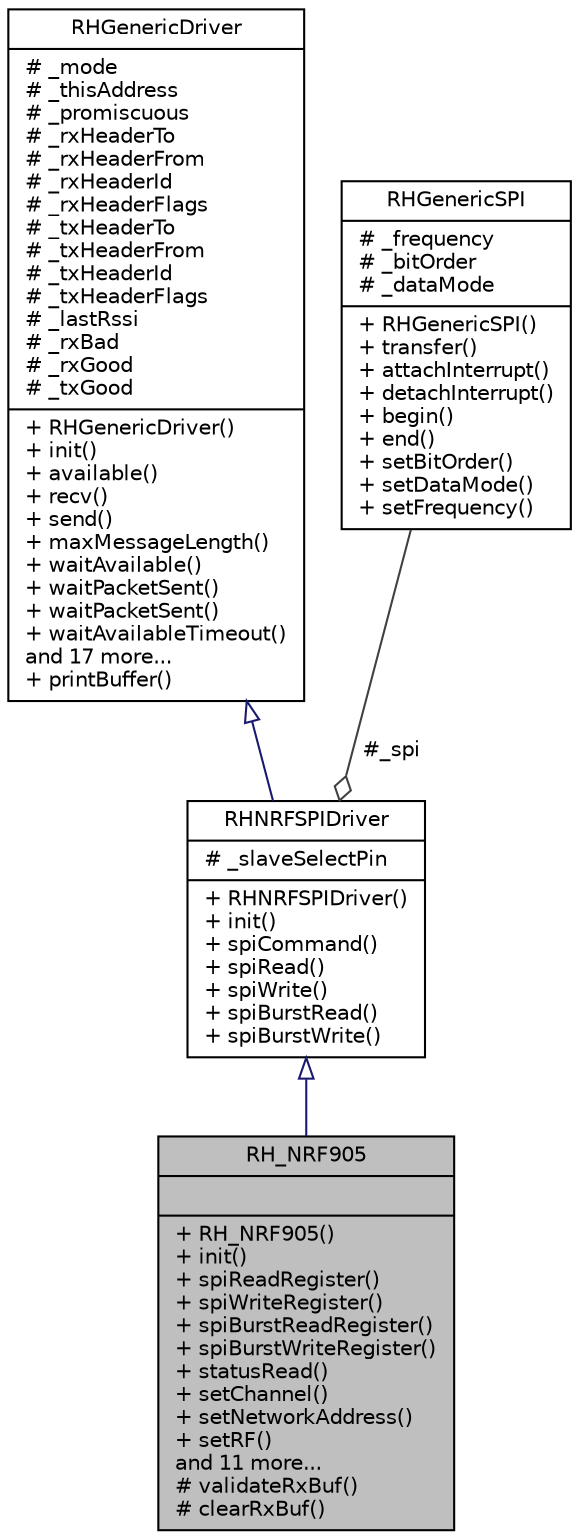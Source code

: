 digraph "RH_NRF905"
{
 // LATEX_PDF_SIZE
  edge [fontname="Helvetica",fontsize="10",labelfontname="Helvetica",labelfontsize="10"];
  node [fontname="Helvetica",fontsize="10",shape=record];
  Node1 [label="{RH_NRF905\n||+ RH_NRF905()\l+ init()\l+ spiReadRegister()\l+ spiWriteRegister()\l+ spiBurstReadRegister()\l+ spiBurstWriteRegister()\l+ statusRead()\l+ setChannel()\l+ setNetworkAddress()\l+ setRF()\land 11 more...\l# validateRxBuf()\l# clearRxBuf()\l}",height=0.2,width=0.4,color="black", fillcolor="grey75", style="filled", fontcolor="black",tooltip="Send and receive addressed, reliable, acknowledged datagrams by nRF905 and compatible transceivers."];
  Node2 -> Node1 [dir="back",color="midnightblue",fontsize="10",style="solid",arrowtail="onormal",fontname="Helvetica"];
  Node2 [label="{RHNRFSPIDriver\n|# _slaveSelectPin\l|+ RHNRFSPIDriver()\l+ init()\l+ spiCommand()\l+ spiRead()\l+ spiWrite()\l+ spiBurstRead()\l+ spiBurstWrite()\l}",height=0.2,width=0.4,color="black", fillcolor="white", style="filled",URL="$class_r_h_n_r_f_s_p_i_driver.html",tooltip="Base class for a RadioHead driver that use the SPI bus to communicate with its transport hardware."];
  Node3 -> Node2 [dir="back",color="midnightblue",fontsize="10",style="solid",arrowtail="onormal",fontname="Helvetica"];
  Node3 [label="{RHGenericDriver\n|# _mode\l# _thisAddress\l# _promiscuous\l# _rxHeaderTo\l# _rxHeaderFrom\l# _rxHeaderId\l# _rxHeaderFlags\l# _txHeaderTo\l# _txHeaderFrom\l# _txHeaderId\l# _txHeaderFlags\l# _lastRssi\l# _rxBad\l# _rxGood\l# _txGood\l|+ RHGenericDriver()\l+ init()\l+ available()\l+ recv()\l+ send()\l+ maxMessageLength()\l+ waitAvailable()\l+ waitPacketSent()\l+ waitPacketSent()\l+ waitAvailableTimeout()\land 17 more...\l+ printBuffer()\l}",height=0.2,width=0.4,color="black", fillcolor="white", style="filled",URL="$class_r_h_generic_driver.html",tooltip="Abstract base class for a RadioHead driver."];
  Node4 -> Node2 [color="grey25",fontsize="10",style="solid",label=" #_spi" ,arrowhead="odiamond",fontname="Helvetica"];
  Node4 [label="{RHGenericSPI\n|# _frequency\l# _bitOrder\l# _dataMode\l|+ RHGenericSPI()\l+ transfer()\l+ attachInterrupt()\l+ detachInterrupt()\l+ begin()\l+ end()\l+ setBitOrder()\l+ setDataMode()\l+ setFrequency()\l}",height=0.2,width=0.4,color="black", fillcolor="white", style="filled",URL="$class_r_h_generic_s_p_i.html",tooltip="Base class for SPI interfaces."];
}
